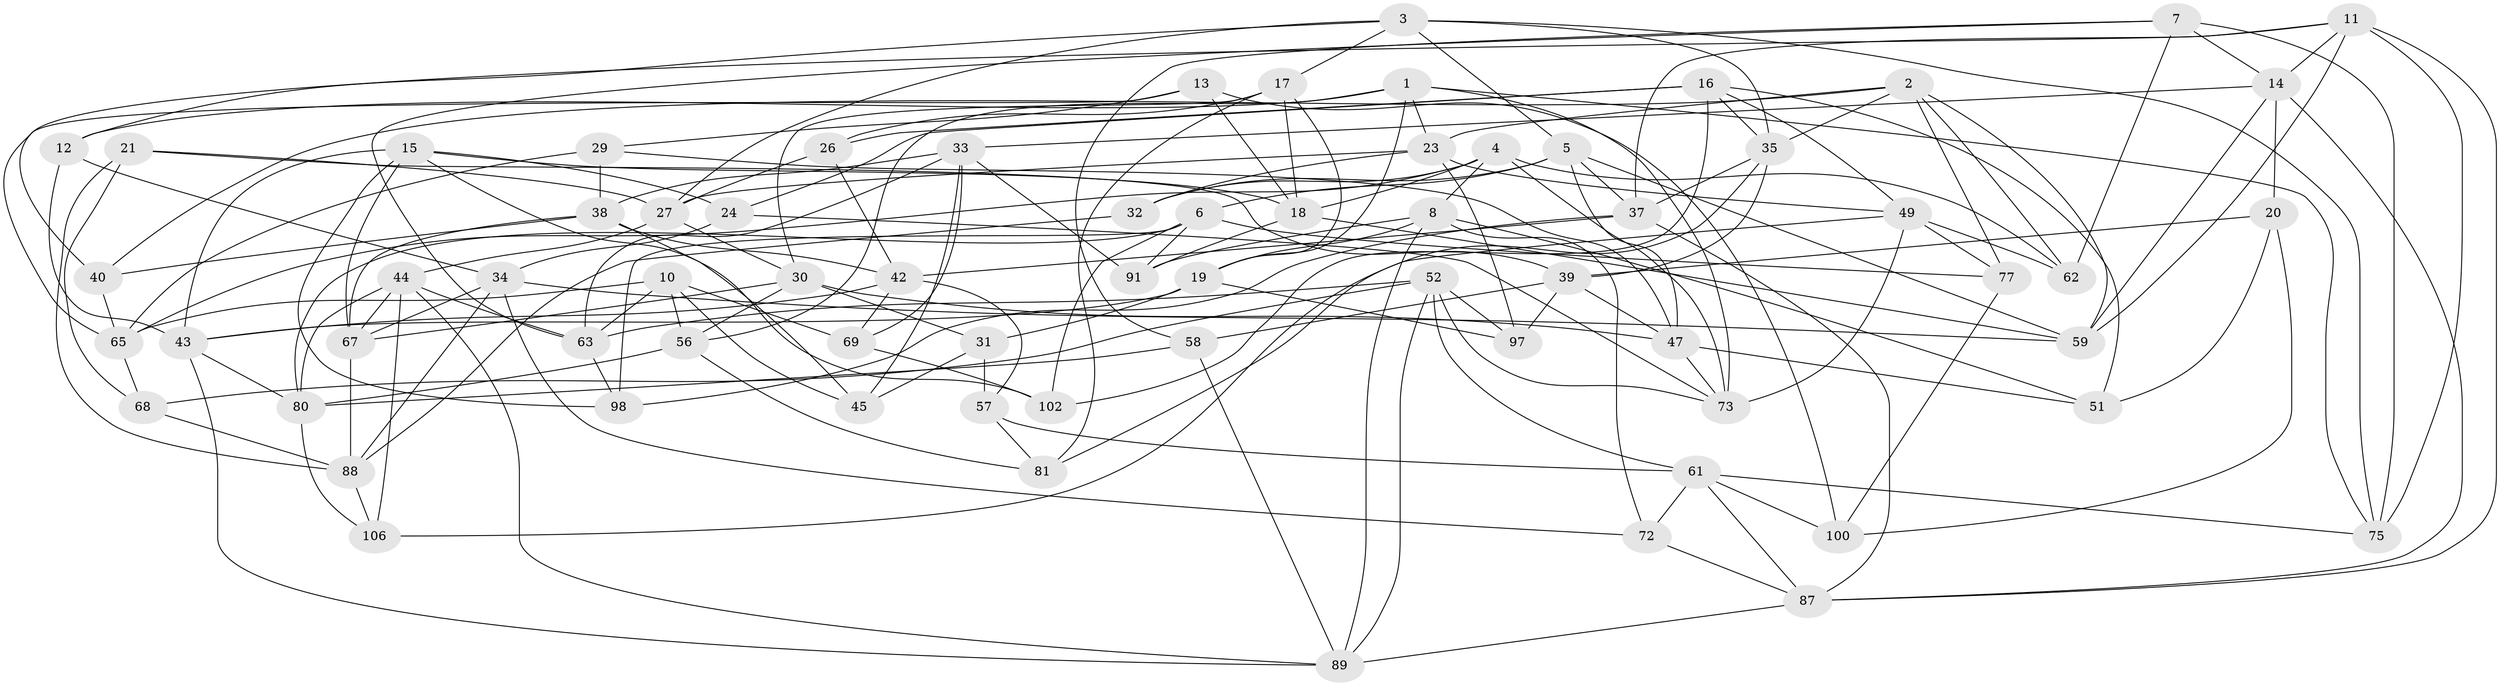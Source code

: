 // Generated by graph-tools (version 1.1) at 2025/52/02/27/25 19:52:29]
// undirected, 69 vertices, 179 edges
graph export_dot {
graph [start="1"]
  node [color=gray90,style=filled];
  1 [super="+25"];
  2 [super="+53"];
  3 [super="+92"];
  4 [super="+105"];
  5 [super="+28"];
  6 [super="+48"];
  7 [super="+9"];
  8 [super="+78"];
  10 [super="+71"];
  11 [super="+82"];
  12;
  13;
  14 [super="+90"];
  15 [super="+96"];
  16 [super="+109"];
  17 [super="+22"];
  18 [super="+55"];
  19 [super="+50"];
  20;
  21;
  23 [super="+36"];
  24;
  26;
  27 [super="+60"];
  29;
  30 [super="+84"];
  31;
  32;
  33 [super="+111"];
  34 [super="+66"];
  35 [super="+74"];
  37 [super="+41"];
  38 [super="+64"];
  39 [super="+76"];
  40;
  42 [super="+46"];
  43 [super="+86"];
  44 [super="+54"];
  45;
  47 [super="+93"];
  49 [super="+104"];
  51;
  52 [super="+83"];
  56 [super="+94"];
  57;
  58;
  59 [super="+95"];
  61 [super="+101"];
  62;
  63 [super="+70"];
  65 [super="+107"];
  67 [super="+79"];
  68;
  69;
  72;
  73 [super="+85"];
  75 [super="+108"];
  77;
  80 [super="+112"];
  81;
  87 [super="+103"];
  88 [super="+99"];
  89 [super="+110"];
  91;
  97;
  98;
  100;
  102;
  106;
  1 -- 56;
  1 -- 19;
  1 -- 73;
  1 -- 12;
  1 -- 23;
  1 -- 75;
  2 -- 40;
  2 -- 62;
  2 -- 59;
  2 -- 35;
  2 -- 77;
  2 -- 23;
  3 -- 17;
  3 -- 12;
  3 -- 5;
  3 -- 27;
  3 -- 35;
  3 -- 75;
  4 -- 18;
  4 -- 32;
  4 -- 62;
  4 -- 8;
  4 -- 65;
  4 -- 73;
  5 -- 32;
  5 -- 59;
  5 -- 6;
  5 -- 37;
  5 -- 47;
  6 -- 98;
  6 -- 102;
  6 -- 91;
  6 -- 77;
  6 -- 80;
  7 -- 58;
  7 -- 62;
  7 -- 75 [weight=2];
  7 -- 63;
  7 -- 14;
  8 -- 51;
  8 -- 19;
  8 -- 72;
  8 -- 91;
  8 -- 89;
  10 -- 56 [weight=2];
  10 -- 69;
  10 -- 63;
  10 -- 65;
  10 -- 45;
  11 -- 40;
  11 -- 37;
  11 -- 59;
  11 -- 75;
  11 -- 87;
  11 -- 14;
  12 -- 34;
  12 -- 43;
  13 -- 100;
  13 -- 29;
  13 -- 18;
  13 -- 65;
  14 -- 87;
  14 -- 20;
  14 -- 59;
  14 -- 33;
  15 -- 98;
  15 -- 102;
  15 -- 24;
  15 -- 67;
  15 -- 43;
  15 -- 18;
  16 -- 26;
  16 -- 35;
  16 -- 51;
  16 -- 24;
  16 -- 102;
  16 -- 49;
  17 -- 81;
  17 -- 30;
  17 -- 26;
  17 -- 18;
  17 -- 19;
  18 -- 91;
  18 -- 59;
  19 -- 97;
  19 -- 31;
  19 -- 43;
  20 -- 39;
  20 -- 100;
  20 -- 51;
  21 -- 68;
  21 -- 88;
  21 -- 27;
  21 -- 39;
  23 -- 97;
  23 -- 32;
  23 -- 49;
  23 -- 27;
  24 -- 73;
  24 -- 34;
  26 -- 42;
  26 -- 27;
  27 -- 44;
  27 -- 30;
  29 -- 38;
  29 -- 47;
  29 -- 65;
  30 -- 56;
  30 -- 31;
  30 -- 47;
  30 -- 67;
  31 -- 45;
  31 -- 57;
  32 -- 88;
  33 -- 63;
  33 -- 69;
  33 -- 91;
  33 -- 45;
  33 -- 38;
  34 -- 67;
  34 -- 59;
  34 -- 88;
  34 -- 72;
  35 -- 106;
  35 -- 37;
  35 -- 39;
  37 -- 98;
  37 -- 87;
  37 -- 42;
  38 -- 45;
  38 -- 42;
  38 -- 40;
  38 -- 67;
  39 -- 47;
  39 -- 58;
  39 -- 97;
  40 -- 65;
  42 -- 69;
  42 -- 43;
  42 -- 57;
  43 -- 80;
  43 -- 89;
  44 -- 63;
  44 -- 89;
  44 -- 106;
  44 -- 80;
  44 -- 67;
  47 -- 51;
  47 -- 73;
  49 -- 81;
  49 -- 62;
  49 -- 73;
  49 -- 77;
  52 -- 68;
  52 -- 61;
  52 -- 89;
  52 -- 73;
  52 -- 97;
  52 -- 63;
  56 -- 81;
  56 -- 80;
  57 -- 81;
  57 -- 61;
  58 -- 80;
  58 -- 89;
  61 -- 75;
  61 -- 72;
  61 -- 100;
  61 -- 87;
  63 -- 98;
  65 -- 68;
  67 -- 88;
  68 -- 88;
  69 -- 102;
  72 -- 87;
  77 -- 100;
  80 -- 106;
  87 -- 89;
  88 -- 106;
}
